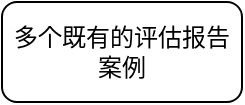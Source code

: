 <mxfile version="21.6.8" type="github">
  <diagram name="第 1 页" id="6-zEqWDLABRJ-0VvF1WF">
    <mxGraphModel dx="1434" dy="730" grid="1" gridSize="10" guides="1" tooltips="1" connect="1" arrows="1" fold="1" page="1" pageScale="1" pageWidth="850" pageHeight="1100" math="0" shadow="0">
      <root>
        <mxCell id="0" />
        <mxCell id="1" parent="0" />
        <mxCell id="fpNSDFRgm4avGdtvMv96-1" value="多个既有的评估报告案例" style="rounded=1;whiteSpace=wrap;html=1;" vertex="1" parent="1">
          <mxGeometry x="40" y="230" width="120" height="50" as="geometry" />
        </mxCell>
      </root>
    </mxGraphModel>
  </diagram>
</mxfile>
